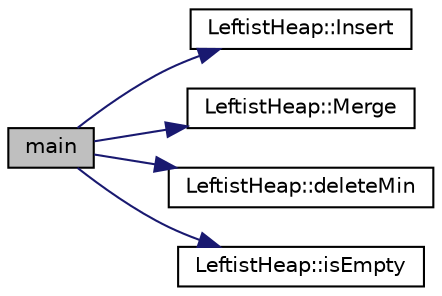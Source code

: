digraph "main"
{
  edge [fontname="Helvetica",fontsize="10",labelfontname="Helvetica",labelfontsize="10"];
  node [fontname="Helvetica",fontsize="10",shape=record];
  rankdir="LR";
  Node1 [label="main",height=0.2,width=0.4,color="black", fillcolor="grey75", style="filled", fontcolor="black"];
  Node1 -> Node2 [color="midnightblue",fontsize="10",style="solid",fontname="Helvetica"];
  Node2 [label="LeftistHeap::Insert",height=0.2,width=0.4,color="black", fillcolor="white", style="filled",URL="$classLeftistHeap.html#a1864cb85655de68ab0813579bd9b9659"];
  Node1 -> Node3 [color="midnightblue",fontsize="10",style="solid",fontname="Helvetica"];
  Node3 [label="LeftistHeap::Merge",height=0.2,width=0.4,color="black", fillcolor="white", style="filled",URL="$classLeftistHeap.html#a30c5065cf2bd8c1816d944576f704cc7"];
  Node1 -> Node4 [color="midnightblue",fontsize="10",style="solid",fontname="Helvetica"];
  Node4 [label="LeftistHeap::deleteMin",height=0.2,width=0.4,color="black", fillcolor="white", style="filled",URL="$classLeftistHeap.html#a41ab51a043541d4372fe10cd06561028"];
  Node1 -> Node5 [color="midnightblue",fontsize="10",style="solid",fontname="Helvetica"];
  Node5 [label="LeftistHeap::isEmpty",height=0.2,width=0.4,color="black", fillcolor="white", style="filled",URL="$classLeftistHeap.html#a107b474e1c9f2a15710842d778305ca4"];
}
